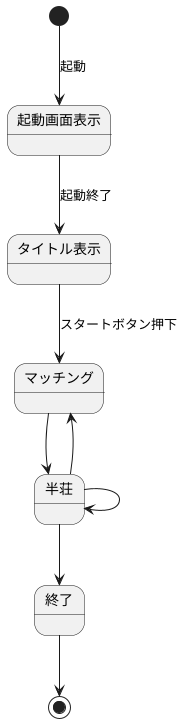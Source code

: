 @startuml{状態遷移図main.png}

' --> 下
' -> 右

[*] --> 起動画面表示 : 起動
起動画面表示 --> タイトル表示 : 起動終了
タイトル表示 --> マッチング : スタートボタン押下
マッチング --> 半荘
半荘 --> 終了
半荘 --> マッチング
半荘 --> 半荘
終了--> [*]

@enduml


